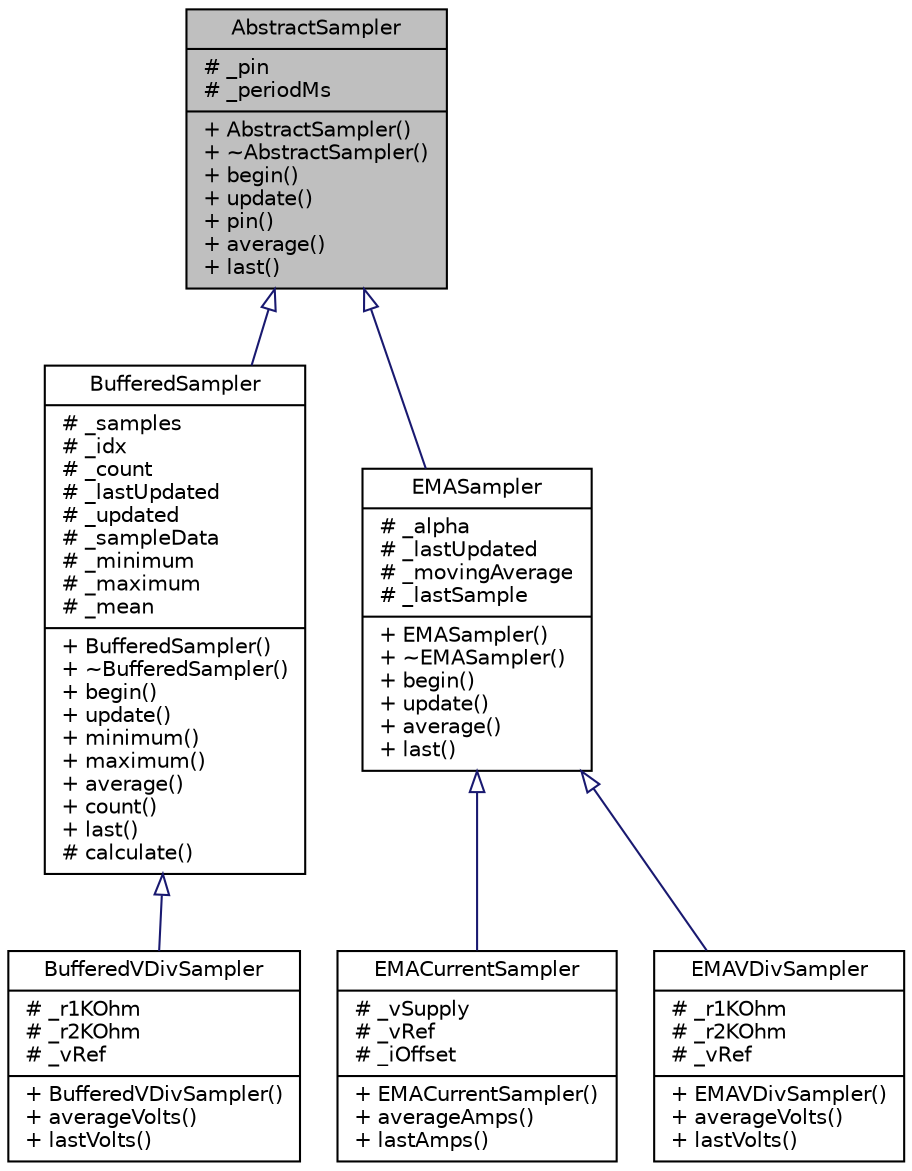 digraph "AbstractSampler"
{
  edge [fontname="Helvetica",fontsize="10",labelfontname="Helvetica",labelfontsize="10"];
  node [fontname="Helvetica",fontsize="10",shape=record];
  Node0 [label="{AbstractSampler\n|# _pin\l# _periodMs\l|+ AbstractSampler()\l+ ~AbstractSampler()\l+ begin()\l+ update()\l+ pin()\l+ average()\l+ last()\l}",height=0.2,width=0.4,color="black", fillcolor="grey75", style="filled", fontcolor="black"];
  Node0 -> Node1 [dir="back",color="midnightblue",fontsize="10",style="solid",arrowtail="onormal",fontname="Helvetica"];
  Node1 [label="{BufferedSampler\n|# _samples\l# _idx\l# _count\l# _lastUpdated\l# _updated\l# _sampleData\l# _minimum\l# _maximum\l# _mean\l|+ BufferedSampler()\l+ ~BufferedSampler()\l+ begin()\l+ update()\l+ minimum()\l+ maximum()\l+ average()\l+ count()\l+ last()\l# calculate()\l}",height=0.2,width=0.4,color="black", fillcolor="white", style="filled",URL="$classBufferedSampler.html",tooltip="Ringbuffer-based sampler for analog values. "];
  Node1 -> Node2 [dir="back",color="midnightblue",fontsize="10",style="solid",arrowtail="onormal",fontname="Helvetica"];
  Node2 [label="{BufferedVDivSampler\n|# _r1KOhm\l# _r2KOhm\l# _vRef\l|+ BufferedVDivSampler()\l+ averageVolts()\l+ lastVolts()\l}",height=0.2,width=0.4,color="black", fillcolor="white", style="filled",URL="$classBufferedVDivSampler.html",tooltip="Buffered voltage divider based voltage sampler. "];
  Node0 -> Node3 [dir="back",color="midnightblue",fontsize="10",style="solid",arrowtail="onormal",fontname="Helvetica"];
  Node3 [label="{EMASampler\n|# _alpha\l# _lastUpdated\l# _movingAverage\l# _lastSample\l|+ EMASampler()\l+ ~EMASampler()\l+ begin()\l+ update()\l+ average()\l+ last()\l}",height=0.2,width=0.4,color="black", fillcolor="white", style="filled",URL="$classEMASampler.html",tooltip="Exponential Moving Average (EMA) analog pin sampler. "];
  Node3 -> Node4 [dir="back",color="midnightblue",fontsize="10",style="solid",arrowtail="onormal",fontname="Helvetica"];
  Node4 [label="{EMACurrentSampler\n|# _vSupply\l# _vRef\l# _iOffset\l|+ EMACurrentSampler()\l+ averageAmps()\l+ lastAmps()\l}",height=0.2,width=0.4,color="black", fillcolor="white", style="filled",URL="$classEMACurrentSampler.html",tooltip="Exponential Moving Average current sampler. "];
  Node3 -> Node5 [dir="back",color="midnightblue",fontsize="10",style="solid",arrowtail="onormal",fontname="Helvetica"];
  Node5 [label="{EMAVDivSampler\n|# _r1KOhm\l# _r2KOhm\l# _vRef\l|+ EMAVDivSampler()\l+ averageVolts()\l+ lastVolts()\l}",height=0.2,width=0.4,color="black", fillcolor="white", style="filled",URL="$classEMAVDivSampler.html",tooltip="Exponential Moving Average Voltage Divider based voltage sampler. "];
}
